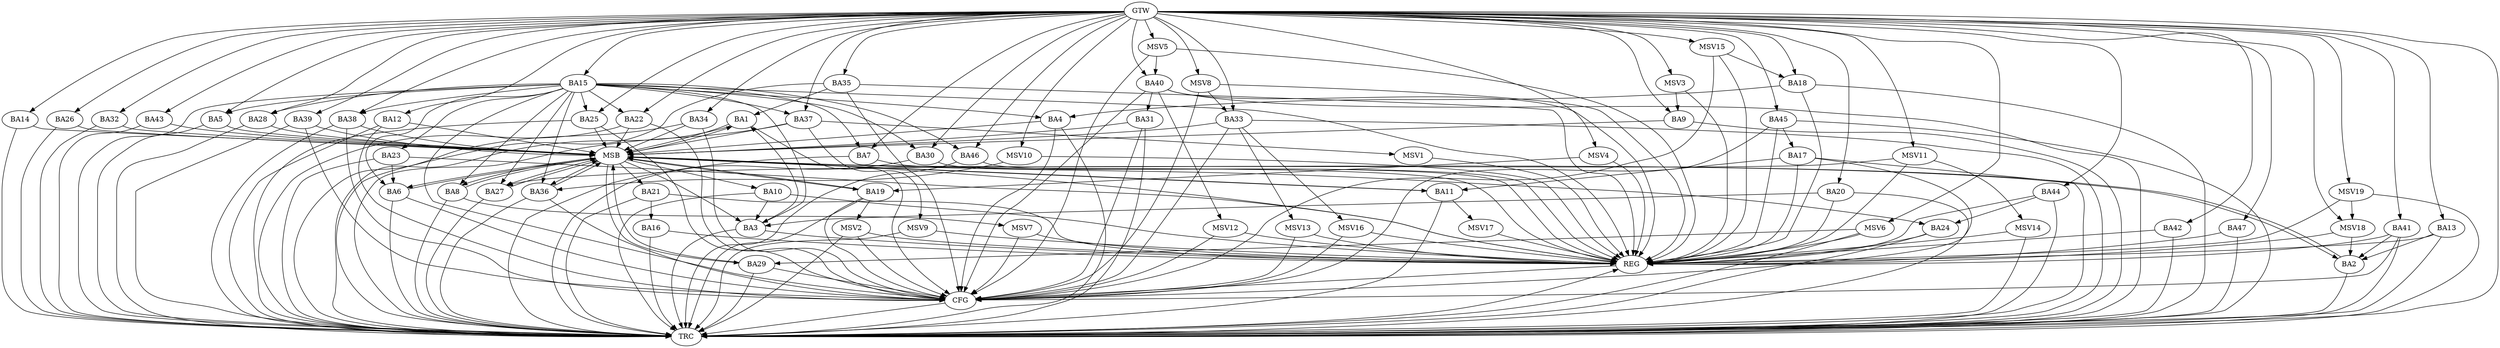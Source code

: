 strict digraph G {
  BA1 [ label="BA1" ];
  BA2 [ label="BA2" ];
  BA3 [ label="BA3" ];
  BA4 [ label="BA4" ];
  BA5 [ label="BA5" ];
  BA6 [ label="BA6" ];
  BA7 [ label="BA7" ];
  BA8 [ label="BA8" ];
  BA9 [ label="BA9" ];
  BA10 [ label="BA10" ];
  BA11 [ label="BA11" ];
  BA12 [ label="BA12" ];
  BA13 [ label="BA13" ];
  BA14 [ label="BA14" ];
  BA15 [ label="BA15" ];
  BA16 [ label="BA16" ];
  BA17 [ label="BA17" ];
  BA18 [ label="BA18" ];
  BA19 [ label="BA19" ];
  BA20 [ label="BA20" ];
  BA21 [ label="BA21" ];
  BA22 [ label="BA22" ];
  BA23 [ label="BA23" ];
  BA24 [ label="BA24" ];
  BA25 [ label="BA25" ];
  BA26 [ label="BA26" ];
  BA27 [ label="BA27" ];
  BA28 [ label="BA28" ];
  BA29 [ label="BA29" ];
  BA30 [ label="BA30" ];
  BA31 [ label="BA31" ];
  BA32 [ label="BA32" ];
  BA33 [ label="BA33" ];
  BA34 [ label="BA34" ];
  BA35 [ label="BA35" ];
  BA36 [ label="BA36" ];
  BA37 [ label="BA37" ];
  BA38 [ label="BA38" ];
  BA39 [ label="BA39" ];
  BA40 [ label="BA40" ];
  BA41 [ label="BA41" ];
  BA42 [ label="BA42" ];
  BA43 [ label="BA43" ];
  BA44 [ label="BA44" ];
  BA45 [ label="BA45" ];
  BA46 [ label="BA46" ];
  BA47 [ label="BA47" ];
  GTW [ label="GTW" ];
  REG [ label="REG" ];
  MSB [ label="MSB" ];
  CFG [ label="CFG" ];
  TRC [ label="TRC" ];
  MSV1 [ label="MSV1" ];
  MSV2 [ label="MSV2" ];
  MSV3 [ label="MSV3" ];
  MSV4 [ label="MSV4" ];
  MSV5 [ label="MSV5" ];
  MSV6 [ label="MSV6" ];
  MSV7 [ label="MSV7" ];
  MSV8 [ label="MSV8" ];
  MSV9 [ label="MSV9" ];
  MSV10 [ label="MSV10" ];
  MSV11 [ label="MSV11" ];
  MSV12 [ label="MSV12" ];
  MSV13 [ label="MSV13" ];
  MSV14 [ label="MSV14" ];
  MSV15 [ label="MSV15" ];
  MSV16 [ label="MSV16" ];
  MSV17 [ label="MSV17" ];
  MSV18 [ label="MSV18" ];
  MSV19 [ label="MSV19" ];
  BA3 -> BA1;
  BA10 -> BA3;
  BA13 -> BA2;
  BA15 -> BA3;
  BA17 -> BA11;
  BA18 -> BA4;
  BA20 -> BA3;
  BA21 -> BA16;
  BA23 -> BA6;
  BA35 -> BA1;
  BA40 -> BA31;
  BA41 -> BA2;
  BA44 -> BA24;
  BA45 -> BA17;
  GTW -> BA5;
  GTW -> BA7;
  GTW -> BA9;
  GTW -> BA12;
  GTW -> BA13;
  GTW -> BA14;
  GTW -> BA15;
  GTW -> BA18;
  GTW -> BA20;
  GTW -> BA22;
  GTW -> BA25;
  GTW -> BA26;
  GTW -> BA28;
  GTW -> BA30;
  GTW -> BA32;
  GTW -> BA33;
  GTW -> BA34;
  GTW -> BA35;
  GTW -> BA37;
  GTW -> BA38;
  GTW -> BA39;
  GTW -> BA40;
  GTW -> BA41;
  GTW -> BA42;
  GTW -> BA43;
  GTW -> BA44;
  GTW -> BA45;
  GTW -> BA46;
  GTW -> BA47;
  BA3 -> REG;
  BA7 -> REG;
  BA10 -> REG;
  BA13 -> REG;
  BA15 -> REG;
  BA16 -> REG;
  BA17 -> REG;
  BA18 -> REG;
  BA20 -> REG;
  BA21 -> REG;
  BA23 -> REG;
  BA24 -> REG;
  BA30 -> REG;
  BA35 -> REG;
  BA40 -> REG;
  BA41 -> REG;
  BA42 -> REG;
  BA44 -> REG;
  BA45 -> REG;
  BA46 -> REG;
  BA47 -> REG;
  BA1 -> MSB;
  MSB -> BA2;
  MSB -> REG;
  BA2 -> MSB;
  MSB -> BA1;
  BA4 -> MSB;
  MSB -> BA3;
  BA5 -> MSB;
  BA6 -> MSB;
  BA8 -> MSB;
  BA9 -> MSB;
  MSB -> BA8;
  BA11 -> MSB;
  BA12 -> MSB;
  MSB -> BA11;
  BA14 -> MSB;
  BA19 -> MSB;
  BA22 -> MSB;
  MSB -> BA6;
  BA25 -> MSB;
  MSB -> BA24;
  BA26 -> MSB;
  BA27 -> MSB;
  BA28 -> MSB;
  BA29 -> MSB;
  BA31 -> MSB;
  MSB -> BA27;
  BA32 -> MSB;
  MSB -> BA19;
  BA33 -> MSB;
  MSB -> BA10;
  BA34 -> MSB;
  MSB -> BA29;
  BA36 -> MSB;
  MSB -> BA21;
  BA37 -> MSB;
  BA38 -> MSB;
  BA39 -> MSB;
  MSB -> BA36;
  BA43 -> MSB;
  BA38 -> CFG;
  BA39 -> CFG;
  BA29 -> CFG;
  BA4 -> CFG;
  BA12 -> CFG;
  BA15 -> CFG;
  BA17 -> CFG;
  BA25 -> CFG;
  BA40 -> CFG;
  BA35 -> CFG;
  BA36 -> CFG;
  BA19 -> CFG;
  BA41 -> CFG;
  BA1 -> CFG;
  BA45 -> CFG;
  BA33 -> CFG;
  BA22 -> CFG;
  BA6 -> CFG;
  BA34 -> CFG;
  BA31 -> CFG;
  REG -> CFG;
  BA1 -> TRC;
  BA2 -> TRC;
  BA3 -> TRC;
  BA4 -> TRC;
  BA5 -> TRC;
  BA6 -> TRC;
  BA7 -> TRC;
  BA8 -> TRC;
  BA9 -> TRC;
  BA10 -> TRC;
  BA11 -> TRC;
  BA12 -> TRC;
  BA13 -> TRC;
  BA14 -> TRC;
  BA15 -> TRC;
  BA16 -> TRC;
  BA17 -> TRC;
  BA18 -> TRC;
  BA19 -> TRC;
  BA20 -> TRC;
  BA21 -> TRC;
  BA22 -> TRC;
  BA23 -> TRC;
  BA24 -> TRC;
  BA25 -> TRC;
  BA26 -> TRC;
  BA27 -> TRC;
  BA28 -> TRC;
  BA29 -> TRC;
  BA30 -> TRC;
  BA31 -> TRC;
  BA32 -> TRC;
  BA33 -> TRC;
  BA34 -> TRC;
  BA35 -> TRC;
  BA36 -> TRC;
  BA37 -> TRC;
  BA38 -> TRC;
  BA39 -> TRC;
  BA40 -> TRC;
  BA41 -> TRC;
  BA42 -> TRC;
  BA43 -> TRC;
  BA44 -> TRC;
  BA45 -> TRC;
  BA46 -> TRC;
  BA47 -> TRC;
  GTW -> TRC;
  CFG -> TRC;
  TRC -> REG;
  BA15 -> BA8;
  BA15 -> BA36;
  BA15 -> BA7;
  BA15 -> BA27;
  BA15 -> BA37;
  BA15 -> BA5;
  BA15 -> BA23;
  BA15 -> BA25;
  BA15 -> BA30;
  BA15 -> BA6;
  BA15 -> BA4;
  BA15 -> BA38;
  BA15 -> BA28;
  BA15 -> BA22;
  BA15 -> BA46;
  BA37 -> MSV1;
  MSV1 -> REG;
  BA19 -> MSV2;
  MSV2 -> REG;
  MSV2 -> TRC;
  MSV2 -> CFG;
  MSV3 -> BA9;
  GTW -> MSV3;
  MSV3 -> REG;
  MSV4 -> BA19;
  GTW -> MSV4;
  MSV4 -> REG;
  MSV5 -> BA40;
  GTW -> MSV5;
  MSV5 -> REG;
  MSV5 -> CFG;
  MSV6 -> BA29;
  GTW -> MSV6;
  MSV6 -> REG;
  MSV6 -> TRC;
  BA8 -> MSV7;
  MSV7 -> REG;
  MSV7 -> CFG;
  MSV8 -> BA33;
  GTW -> MSV8;
  MSV8 -> REG;
  MSV8 -> CFG;
  BA37 -> MSV9;
  MSV9 -> REG;
  MSV9 -> TRC;
  MSV10 -> BA36;
  GTW -> MSV10;
  MSV10 -> REG;
  MSV11 -> BA27;
  GTW -> MSV11;
  MSV11 -> REG;
  BA40 -> MSV12;
  MSV12 -> REG;
  MSV12 -> CFG;
  BA33 -> MSV13;
  MSV13 -> REG;
  MSV13 -> CFG;
  MSV11 -> MSV14;
  MSV14 -> REG;
  MSV14 -> TRC;
  MSV15 -> BA18;
  GTW -> MSV15;
  MSV15 -> REG;
  MSV15 -> CFG;
  BA33 -> MSV16;
  MSV16 -> REG;
  MSV16 -> CFG;
  BA11 -> MSV17;
  MSV17 -> REG;
  MSV18 -> BA2;
  GTW -> MSV18;
  MSV18 -> REG;
  MSV19 -> MSV18;
  GTW -> MSV19;
  MSV19 -> REG;
  MSV19 -> TRC;
}
